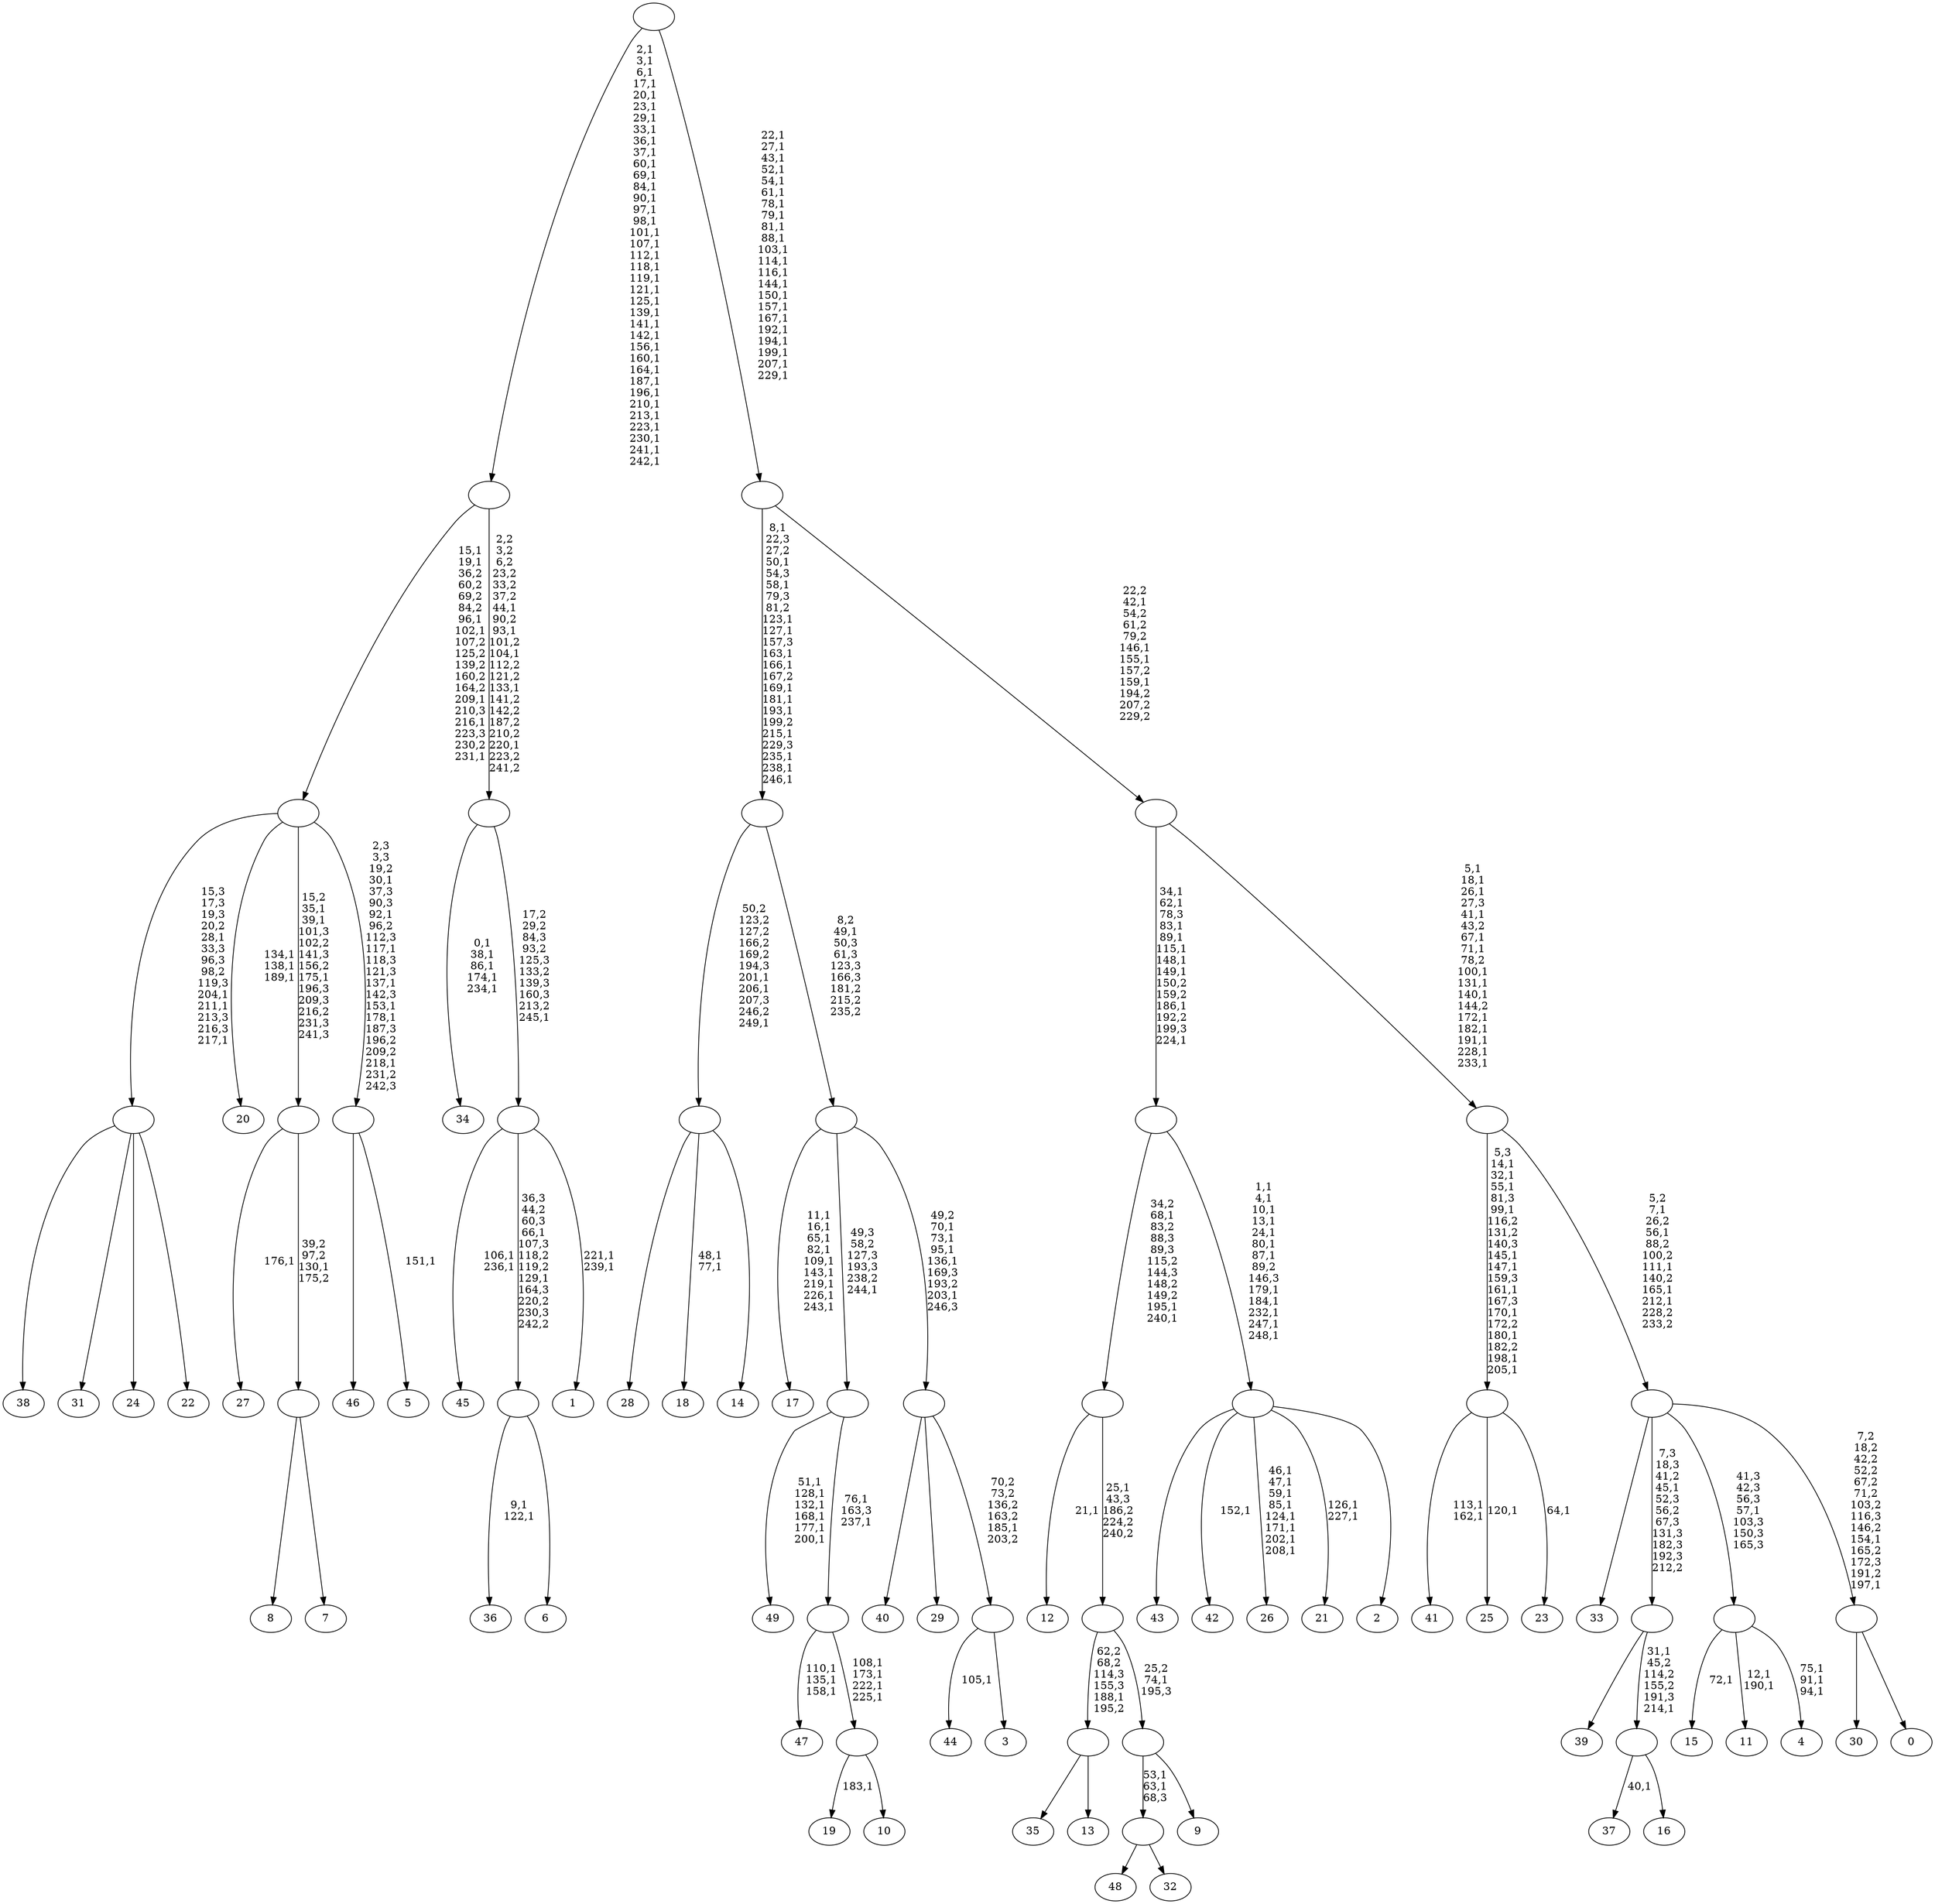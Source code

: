 digraph T {
	300 [label="49"]
	293 [label="48"]
	292 [label="47"]
	288 [label="46"]
	287 [label="45"]
	284 [label="44"]
	282 [label="43"]
	281 [label="42"]
	279 [label="41"]
	276 [label="40"]
	275 [label="39"]
	274 [label="38"]
	273 [label="37"]
	271 [label="36"]
	268 [label="35"]
	267 [label="34"]
	261 [label="33"]
	260 [label="32"]
	259 [label=""]
	257 [label="31"]
	256 [label="30"]
	255 [label="29"]
	254 [label="28"]
	253 [label="27"]
	251 [label="26"]
	242 [label="25"]
	240 [label="24"]
	239 [label="23"]
	237 [label=""]
	226 [label="22"]
	225 [label=""]
	221 [label="21"]
	218 [label="20"]
	214 [label="19"]
	212 [label="18"]
	209 [label="17"]
	199 [label="16"]
	198 [label=""]
	196 [label=""]
	195 [label="15"]
	193 [label="14"]
	192 [label=""]
	189 [label="13"]
	188 [label=""]
	187 [label="12"]
	185 [label="11"]
	182 [label="10"]
	181 [label=""]
	177 [label=""]
	175 [label=""]
	174 [label="9"]
	173 [label=""]
	172 [label=""]
	171 [label=""]
	168 [label="8"]
	167 [label="7"]
	166 [label=""]
	165 [label=""]
	162 [label="6"]
	161 [label=""]
	159 [label="5"]
	157 [label=""]
	150 [label=""]
	143 [label="4"]
	139 [label=""]
	138 [label="3"]
	137 [label=""]
	136 [label=""]
	131 [label=""]
	130 [label=""]
	116 [label="2"]
	115 [label=""]
	103 [label=""]
	94 [label="1"]
	91 [label=""]
	90 [label=""]
	85 [label=""]
	48 [label="0"]
	47 [label=""]
	45 [label=""]
	40 [label=""]
	26 [label=""]
	22 [label=""]
	0 [label=""]
	259 -> 293 [label=""]
	259 -> 260 [label=""]
	237 -> 239 [label="64,1"]
	237 -> 242 [label="120,1"]
	237 -> 279 [label="113,1\n162,1"]
	225 -> 274 [label=""]
	225 -> 257 [label=""]
	225 -> 240 [label=""]
	225 -> 226 [label=""]
	198 -> 273 [label="40,1"]
	198 -> 199 [label=""]
	196 -> 198 [label="31,1\n45,2\n114,2\n155,2\n191,3\n214,1"]
	196 -> 275 [label=""]
	192 -> 212 [label="48,1\n77,1"]
	192 -> 254 [label=""]
	192 -> 193 [label=""]
	188 -> 268 [label=""]
	188 -> 189 [label=""]
	181 -> 214 [label="183,1"]
	181 -> 182 [label=""]
	177 -> 181 [label="108,1\n173,1\n222,1\n225,1"]
	177 -> 292 [label="110,1\n135,1\n158,1"]
	175 -> 177 [label="76,1\n163,3\n237,1"]
	175 -> 300 [label="51,1\n128,1\n132,1\n168,1\n177,1\n200,1"]
	173 -> 259 [label="53,1\n63,1\n68,3"]
	173 -> 174 [label=""]
	172 -> 188 [label="62,2\n68,2\n114,3\n155,3\n188,1\n195,2"]
	172 -> 173 [label="25,2\n74,1\n195,3"]
	171 -> 187 [label="21,1"]
	171 -> 172 [label="25,1\n43,3\n186,2\n224,2\n240,2"]
	166 -> 168 [label=""]
	166 -> 167 [label=""]
	165 -> 253 [label="176,1"]
	165 -> 166 [label="39,2\n97,2\n130,1\n175,2"]
	161 -> 271 [label="9,1\n122,1"]
	161 -> 162 [label=""]
	157 -> 159 [label="151,1"]
	157 -> 288 [label=""]
	150 -> 157 [label="2,3\n3,3\n19,2\n30,1\n37,3\n90,3\n92,1\n96,2\n112,3\n117,1\n118,3\n121,3\n137,1\n142,3\n153,1\n178,1\n187,3\n196,2\n209,2\n218,1\n231,2\n242,3"]
	150 -> 165 [label="15,2\n35,1\n39,1\n101,3\n102,2\n141,3\n156,2\n175,1\n196,3\n209,3\n216,2\n231,3\n241,3"]
	150 -> 218 [label="134,1\n138,1\n189,1"]
	150 -> 225 [label="15,3\n17,3\n19,3\n20,2\n28,1\n33,3\n96,3\n98,2\n119,3\n204,1\n211,1\n213,3\n216,3\n217,1"]
	139 -> 143 [label="75,1\n91,1\n94,1"]
	139 -> 185 [label="12,1\n190,1"]
	139 -> 195 [label="72,1"]
	137 -> 284 [label="105,1"]
	137 -> 138 [label=""]
	136 -> 276 [label=""]
	136 -> 255 [label=""]
	136 -> 137 [label="70,2\n73,2\n136,2\n163,2\n185,1\n203,2"]
	131 -> 136 [label="49,2\n70,1\n73,1\n95,1\n136,1\n169,3\n193,2\n203,1\n246,3"]
	131 -> 209 [label="11,1\n16,1\n65,1\n82,1\n109,1\n143,1\n219,1\n226,1\n243,1"]
	131 -> 175 [label="49,3\n58,2\n127,3\n193,3\n238,2\n244,1"]
	130 -> 192 [label="50,2\n123,2\n127,2\n166,2\n169,2\n194,3\n201,1\n206,1\n207,3\n246,2\n249,1"]
	130 -> 131 [label="8,2\n49,1\n50,3\n61,3\n123,3\n166,3\n181,2\n215,2\n235,2"]
	115 -> 221 [label="126,1\n227,1"]
	115 -> 251 [label="46,1\n47,1\n59,1\n85,1\n124,1\n171,1\n202,1\n208,1"]
	115 -> 281 [label="152,1"]
	115 -> 282 [label=""]
	115 -> 116 [label=""]
	103 -> 115 [label="1,1\n4,1\n10,1\n13,1\n24,1\n80,1\n87,1\n89,2\n146,3\n179,1\n184,1\n232,1\n247,1\n248,1"]
	103 -> 171 [label="34,2\n68,1\n83,2\n88,3\n89,3\n115,2\n144,3\n148,2\n149,2\n195,1\n240,1"]
	91 -> 94 [label="221,1\n239,1"]
	91 -> 161 [label="36,3\n44,2\n60,3\n66,1\n107,3\n118,2\n119,2\n129,1\n164,3\n220,2\n230,3\n242,2"]
	91 -> 287 [label="106,1\n236,1"]
	90 -> 267 [label="0,1\n38,1\n86,1\n174,1\n234,1"]
	90 -> 91 [label="17,2\n29,2\n84,3\n93,2\n125,3\n133,2\n139,3\n160,3\n213,2\n245,1"]
	85 -> 90 [label="2,2\n3,2\n6,2\n23,2\n33,2\n37,2\n44,1\n90,2\n93,1\n101,2\n104,1\n112,2\n121,2\n133,1\n141,2\n142,2\n187,2\n210,2\n220,1\n223,2\n241,2"]
	85 -> 150 [label="15,1\n19,1\n36,2\n60,2\n69,2\n84,2\n96,1\n102,1\n107,2\n125,2\n139,2\n160,2\n164,2\n209,1\n210,3\n216,1\n223,3\n230,2\n231,1"]
	47 -> 256 [label=""]
	47 -> 48 [label=""]
	45 -> 47 [label="7,2\n18,2\n42,2\n52,2\n67,2\n71,2\n103,2\n116,3\n146,2\n154,1\n165,2\n172,3\n191,2\n197,1"]
	45 -> 261 [label=""]
	45 -> 196 [label="7,3\n18,3\n41,2\n45,1\n52,3\n56,2\n67,3\n131,3\n182,3\n192,3\n212,2"]
	45 -> 139 [label="41,3\n42,3\n56,3\n57,1\n103,3\n150,3\n165,3"]
	40 -> 45 [label="5,2\n7,1\n26,2\n56,1\n88,2\n100,2\n111,1\n140,2\n165,1\n212,1\n228,2\n233,2"]
	40 -> 237 [label="5,3\n14,1\n32,1\n55,1\n81,3\n99,1\n116,2\n131,2\n140,3\n145,1\n147,1\n159,3\n161,1\n167,3\n170,1\n172,2\n180,1\n182,2\n198,1\n205,1"]
	26 -> 40 [label="5,1\n18,1\n26,1\n27,3\n41,1\n43,2\n67,1\n71,1\n78,2\n100,1\n131,1\n140,1\n144,2\n172,1\n182,1\n191,1\n228,1\n233,1"]
	26 -> 103 [label="34,1\n62,1\n78,3\n83,1\n89,1\n115,1\n148,1\n149,1\n150,2\n159,2\n186,1\n192,2\n199,3\n224,1"]
	22 -> 26 [label="22,2\n42,1\n54,2\n61,2\n79,2\n146,1\n155,1\n157,2\n159,1\n194,2\n207,2\n229,2"]
	22 -> 130 [label="8,1\n22,3\n27,2\n50,1\n54,3\n58,1\n79,3\n81,2\n123,1\n127,1\n157,3\n163,1\n166,1\n167,2\n169,1\n181,1\n193,1\n199,2\n215,1\n229,3\n235,1\n238,1\n246,1"]
	0 -> 22 [label="22,1\n27,1\n43,1\n52,1\n54,1\n61,1\n78,1\n79,1\n81,1\n88,1\n103,1\n114,1\n116,1\n144,1\n150,1\n157,1\n167,1\n192,1\n194,1\n199,1\n207,1\n229,1"]
	0 -> 85 [label="2,1\n3,1\n6,1\n17,1\n20,1\n23,1\n29,1\n33,1\n36,1\n37,1\n60,1\n69,1\n84,1\n90,1\n97,1\n98,1\n101,1\n107,1\n112,1\n118,1\n119,1\n121,1\n125,1\n139,1\n141,1\n142,1\n156,1\n160,1\n164,1\n187,1\n196,1\n210,1\n213,1\n223,1\n230,1\n241,1\n242,1"]
}
